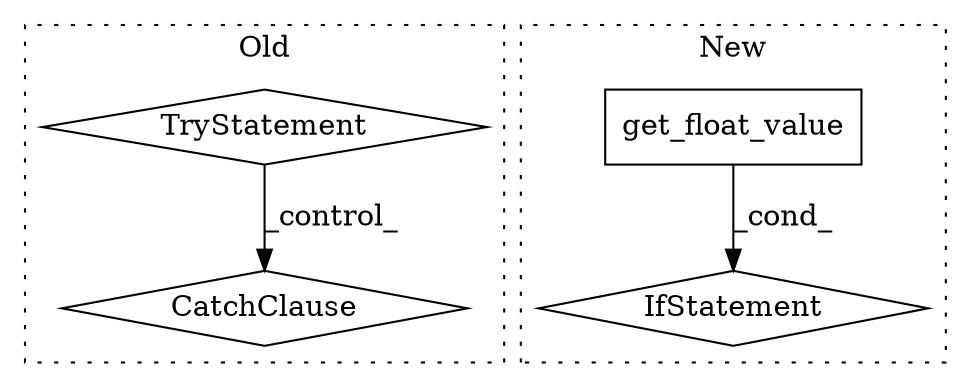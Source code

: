 digraph G {
subgraph cluster0 {
1 [label="CatchClause" a="12" s="3180,3216" l="15,2" shape="diamond"];
4 [label="TryStatement" a="54" s="2742" l="4" shape="diamond"];
label = "Old";
style="dotted";
}
subgraph cluster1 {
2 [label="get_float_value" a="32" s="2431,2462" l="16,1" shape="box"];
3 [label="IfStatement" a="25" s="2559,2587" l="10,2" shape="diamond"];
label = "New";
style="dotted";
}
2 -> 3 [label="_cond_"];
4 -> 1 [label="_control_"];
}